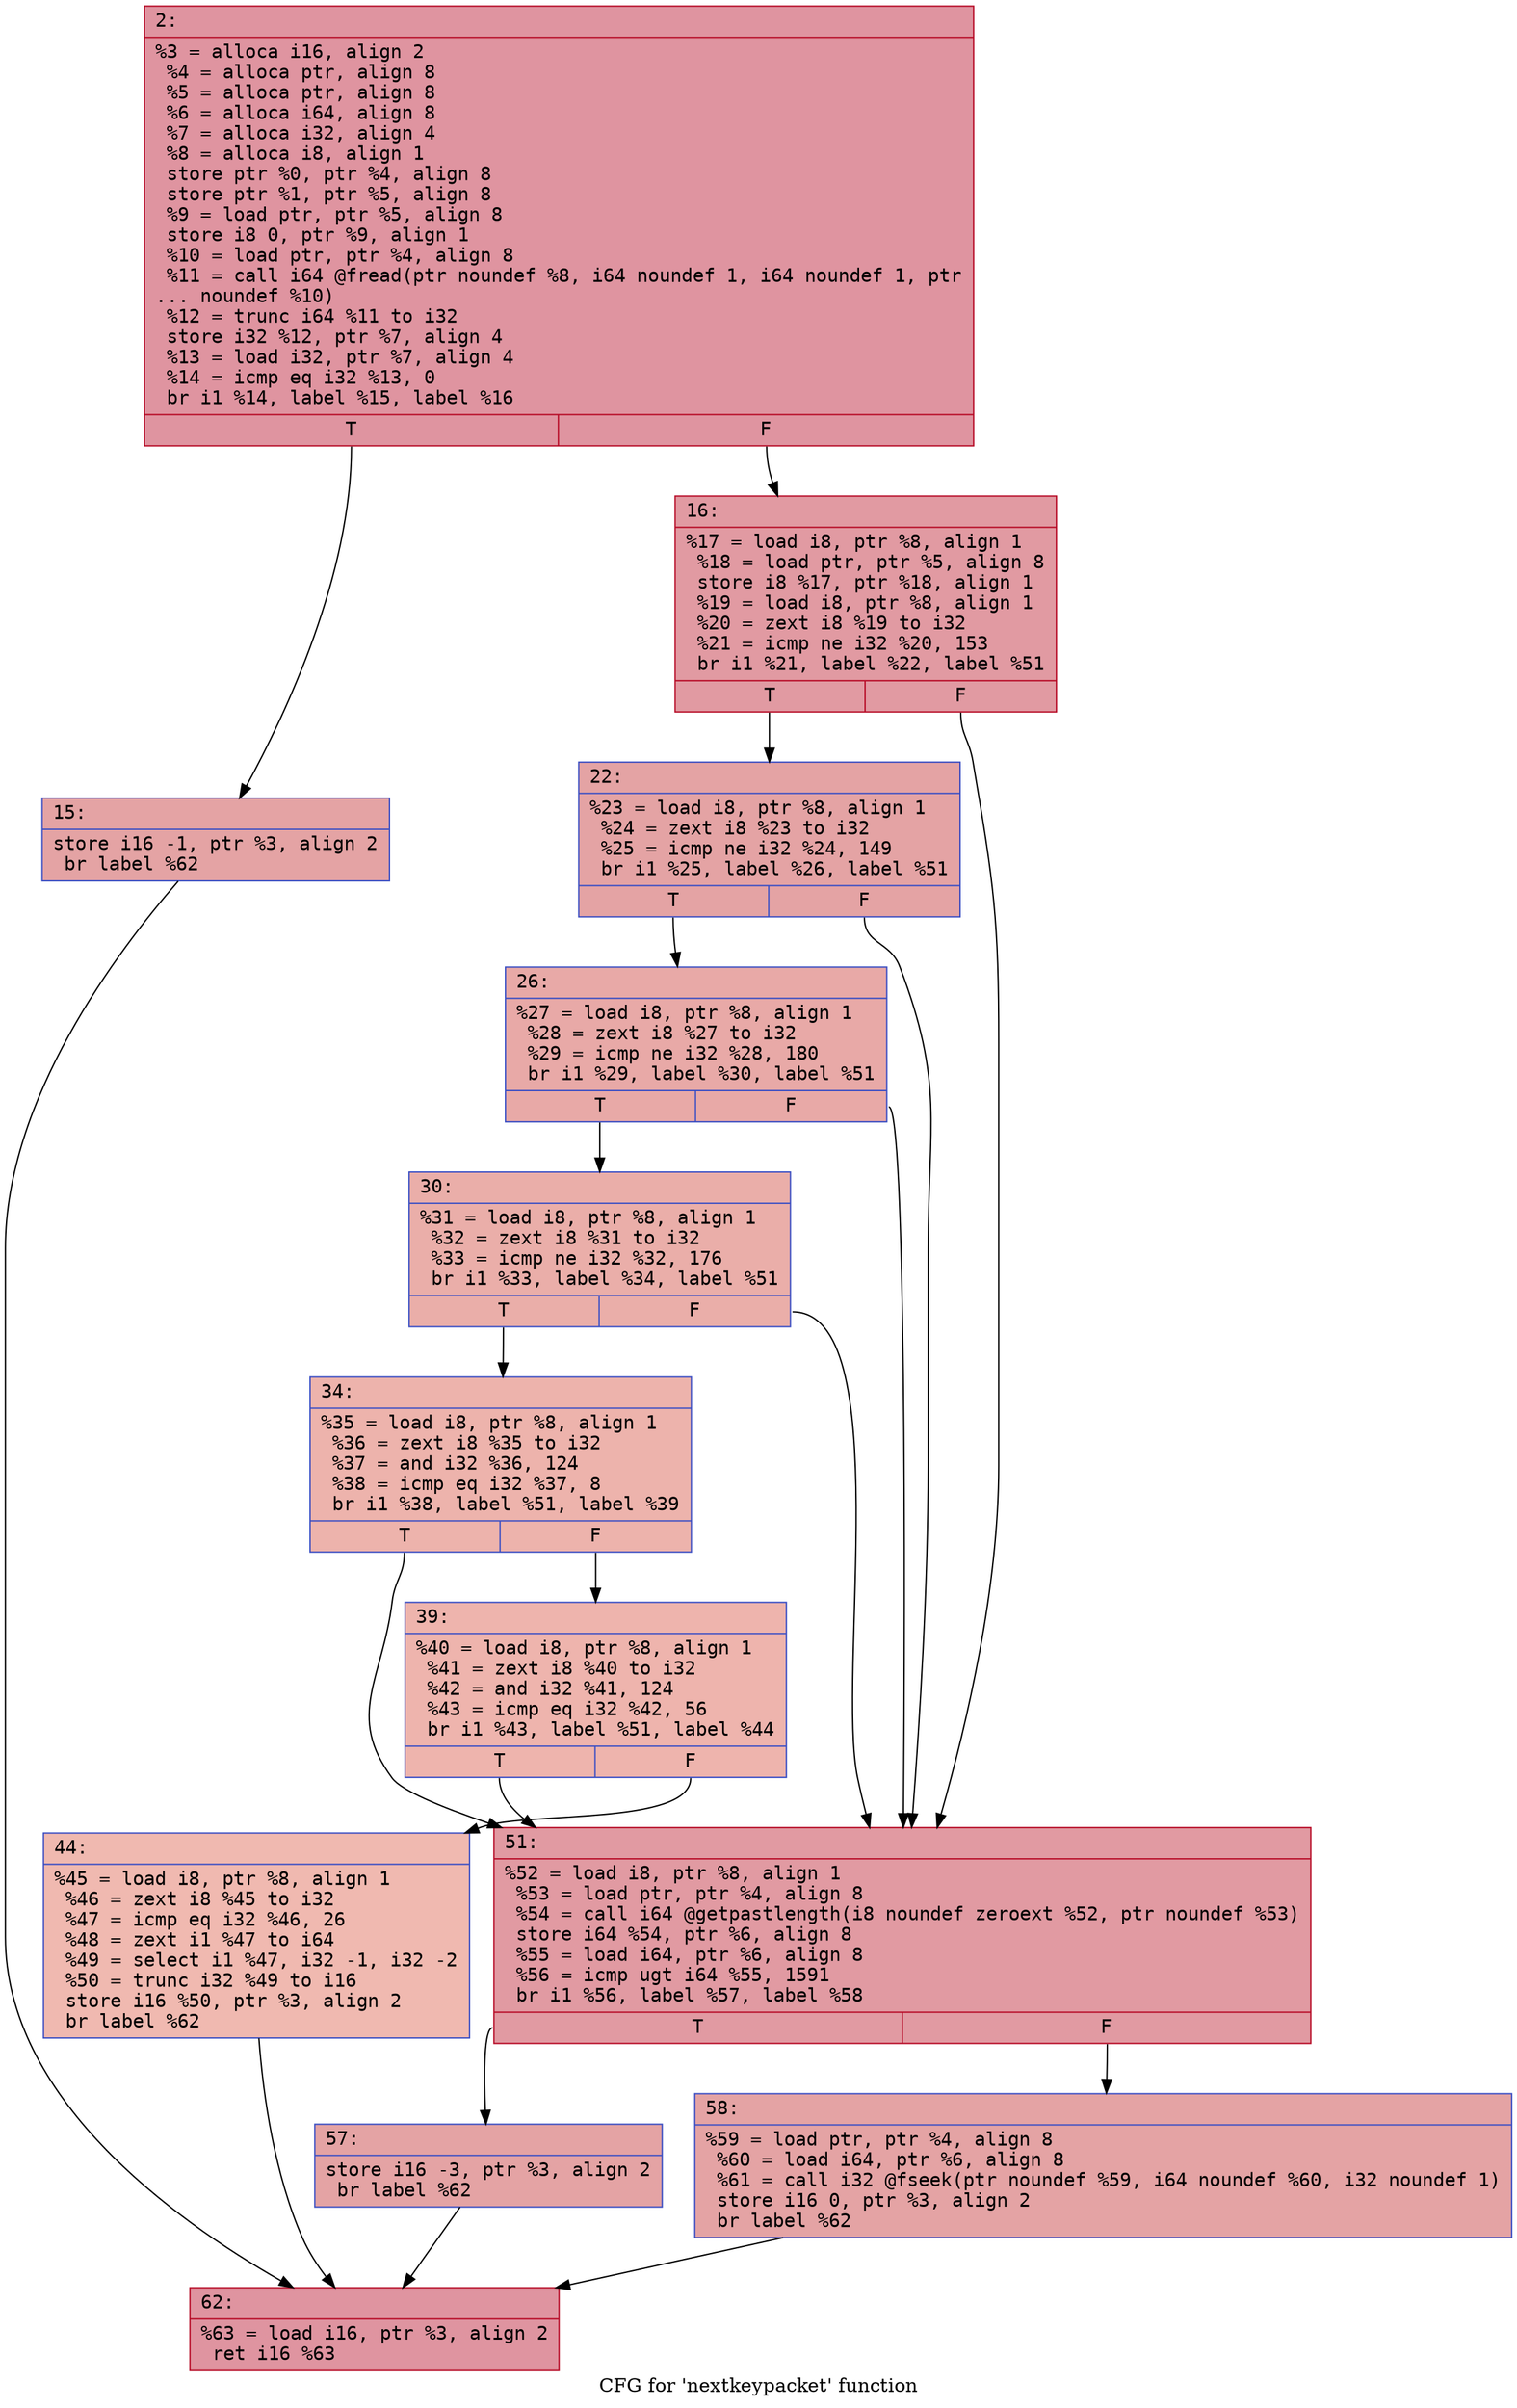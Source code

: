 digraph "CFG for 'nextkeypacket' function" {
	label="CFG for 'nextkeypacket' function";

	Node0x6000011f7610 [shape=record,color="#b70d28ff", style=filled, fillcolor="#b70d2870" fontname="Courier",label="{2:\l|  %3 = alloca i16, align 2\l  %4 = alloca ptr, align 8\l  %5 = alloca ptr, align 8\l  %6 = alloca i64, align 8\l  %7 = alloca i32, align 4\l  %8 = alloca i8, align 1\l  store ptr %0, ptr %4, align 8\l  store ptr %1, ptr %5, align 8\l  %9 = load ptr, ptr %5, align 8\l  store i8 0, ptr %9, align 1\l  %10 = load ptr, ptr %4, align 8\l  %11 = call i64 @fread(ptr noundef %8, i64 noundef 1, i64 noundef 1, ptr\l... noundef %10)\l  %12 = trunc i64 %11 to i32\l  store i32 %12, ptr %7, align 4\l  %13 = load i32, ptr %7, align 4\l  %14 = icmp eq i32 %13, 0\l  br i1 %14, label %15, label %16\l|{<s0>T|<s1>F}}"];
	Node0x6000011f7610:s0 -> Node0x6000011f7660[tooltip="2 -> 15\nProbability 37.50%" ];
	Node0x6000011f7610:s1 -> Node0x6000011f76b0[tooltip="2 -> 16\nProbability 62.50%" ];
	Node0x6000011f7660 [shape=record,color="#3d50c3ff", style=filled, fillcolor="#c32e3170" fontname="Courier",label="{15:\l|  store i16 -1, ptr %3, align 2\l  br label %62\l}"];
	Node0x6000011f7660 -> Node0x6000011f79d0[tooltip="15 -> 62\nProbability 100.00%" ];
	Node0x6000011f76b0 [shape=record,color="#b70d28ff", style=filled, fillcolor="#bb1b2c70" fontname="Courier",label="{16:\l|  %17 = load i8, ptr %8, align 1\l  %18 = load ptr, ptr %5, align 8\l  store i8 %17, ptr %18, align 1\l  %19 = load i8, ptr %8, align 1\l  %20 = zext i8 %19 to i32\l  %21 = icmp ne i32 %20, 153\l  br i1 %21, label %22, label %51\l|{<s0>T|<s1>F}}"];
	Node0x6000011f76b0:s0 -> Node0x6000011f7700[tooltip="16 -> 22\nProbability 50.00%" ];
	Node0x6000011f76b0:s1 -> Node0x6000011f78e0[tooltip="16 -> 51\nProbability 50.00%" ];
	Node0x6000011f7700 [shape=record,color="#3d50c3ff", style=filled, fillcolor="#c32e3170" fontname="Courier",label="{22:\l|  %23 = load i8, ptr %8, align 1\l  %24 = zext i8 %23 to i32\l  %25 = icmp ne i32 %24, 149\l  br i1 %25, label %26, label %51\l|{<s0>T|<s1>F}}"];
	Node0x6000011f7700:s0 -> Node0x6000011f7750[tooltip="22 -> 26\nProbability 50.00%" ];
	Node0x6000011f7700:s1 -> Node0x6000011f78e0[tooltip="22 -> 51\nProbability 50.00%" ];
	Node0x6000011f7750 [shape=record,color="#3d50c3ff", style=filled, fillcolor="#ca3b3770" fontname="Courier",label="{26:\l|  %27 = load i8, ptr %8, align 1\l  %28 = zext i8 %27 to i32\l  %29 = icmp ne i32 %28, 180\l  br i1 %29, label %30, label %51\l|{<s0>T|<s1>F}}"];
	Node0x6000011f7750:s0 -> Node0x6000011f77a0[tooltip="26 -> 30\nProbability 50.00%" ];
	Node0x6000011f7750:s1 -> Node0x6000011f78e0[tooltip="26 -> 51\nProbability 50.00%" ];
	Node0x6000011f77a0 [shape=record,color="#3d50c3ff", style=filled, fillcolor="#d0473d70" fontname="Courier",label="{30:\l|  %31 = load i8, ptr %8, align 1\l  %32 = zext i8 %31 to i32\l  %33 = icmp ne i32 %32, 176\l  br i1 %33, label %34, label %51\l|{<s0>T|<s1>F}}"];
	Node0x6000011f77a0:s0 -> Node0x6000011f77f0[tooltip="30 -> 34\nProbability 50.00%" ];
	Node0x6000011f77a0:s1 -> Node0x6000011f78e0[tooltip="30 -> 51\nProbability 50.00%" ];
	Node0x6000011f77f0 [shape=record,color="#3d50c3ff", style=filled, fillcolor="#d6524470" fontname="Courier",label="{34:\l|  %35 = load i8, ptr %8, align 1\l  %36 = zext i8 %35 to i32\l  %37 = and i32 %36, 124\l  %38 = icmp eq i32 %37, 8\l  br i1 %38, label %51, label %39\l|{<s0>T|<s1>F}}"];
	Node0x6000011f77f0:s0 -> Node0x6000011f78e0[tooltip="34 -> 51\nProbability 50.00%" ];
	Node0x6000011f77f0:s1 -> Node0x6000011f7840[tooltip="34 -> 39\nProbability 50.00%" ];
	Node0x6000011f7840 [shape=record,color="#3d50c3ff", style=filled, fillcolor="#d8564670" fontname="Courier",label="{39:\l|  %40 = load i8, ptr %8, align 1\l  %41 = zext i8 %40 to i32\l  %42 = and i32 %41, 124\l  %43 = icmp eq i32 %42, 56\l  br i1 %43, label %51, label %44\l|{<s0>T|<s1>F}}"];
	Node0x6000011f7840:s0 -> Node0x6000011f78e0[tooltip="39 -> 51\nProbability 50.00%" ];
	Node0x6000011f7840:s1 -> Node0x6000011f7890[tooltip="39 -> 44\nProbability 50.00%" ];
	Node0x6000011f7890 [shape=record,color="#3d50c3ff", style=filled, fillcolor="#de614d70" fontname="Courier",label="{44:\l|  %45 = load i8, ptr %8, align 1\l  %46 = zext i8 %45 to i32\l  %47 = icmp eq i32 %46, 26\l  %48 = zext i1 %47 to i64\l  %49 = select i1 %47, i32 -1, i32 -2\l  %50 = trunc i32 %49 to i16\l  store i16 %50, ptr %3, align 2\l  br label %62\l}"];
	Node0x6000011f7890 -> Node0x6000011f79d0[tooltip="44 -> 62\nProbability 100.00%" ];
	Node0x6000011f78e0 [shape=record,color="#b70d28ff", style=filled, fillcolor="#bb1b2c70" fontname="Courier",label="{51:\l|  %52 = load i8, ptr %8, align 1\l  %53 = load ptr, ptr %4, align 8\l  %54 = call i64 @getpastlength(i8 noundef zeroext %52, ptr noundef %53)\l  store i64 %54, ptr %6, align 8\l  %55 = load i64, ptr %6, align 8\l  %56 = icmp ugt i64 %55, 1591\l  br i1 %56, label %57, label %58\l|{<s0>T|<s1>F}}"];
	Node0x6000011f78e0:s0 -> Node0x6000011f7930[tooltip="51 -> 57\nProbability 50.00%" ];
	Node0x6000011f78e0:s1 -> Node0x6000011f7980[tooltip="51 -> 58\nProbability 50.00%" ];
	Node0x6000011f7930 [shape=record,color="#3d50c3ff", style=filled, fillcolor="#c32e3170" fontname="Courier",label="{57:\l|  store i16 -3, ptr %3, align 2\l  br label %62\l}"];
	Node0x6000011f7930 -> Node0x6000011f79d0[tooltip="57 -> 62\nProbability 100.00%" ];
	Node0x6000011f7980 [shape=record,color="#3d50c3ff", style=filled, fillcolor="#c32e3170" fontname="Courier",label="{58:\l|  %59 = load ptr, ptr %4, align 8\l  %60 = load i64, ptr %6, align 8\l  %61 = call i32 @fseek(ptr noundef %59, i64 noundef %60, i32 noundef 1)\l  store i16 0, ptr %3, align 2\l  br label %62\l}"];
	Node0x6000011f7980 -> Node0x6000011f79d0[tooltip="58 -> 62\nProbability 100.00%" ];
	Node0x6000011f79d0 [shape=record,color="#b70d28ff", style=filled, fillcolor="#b70d2870" fontname="Courier",label="{62:\l|  %63 = load i16, ptr %3, align 2\l  ret i16 %63\l}"];
}

